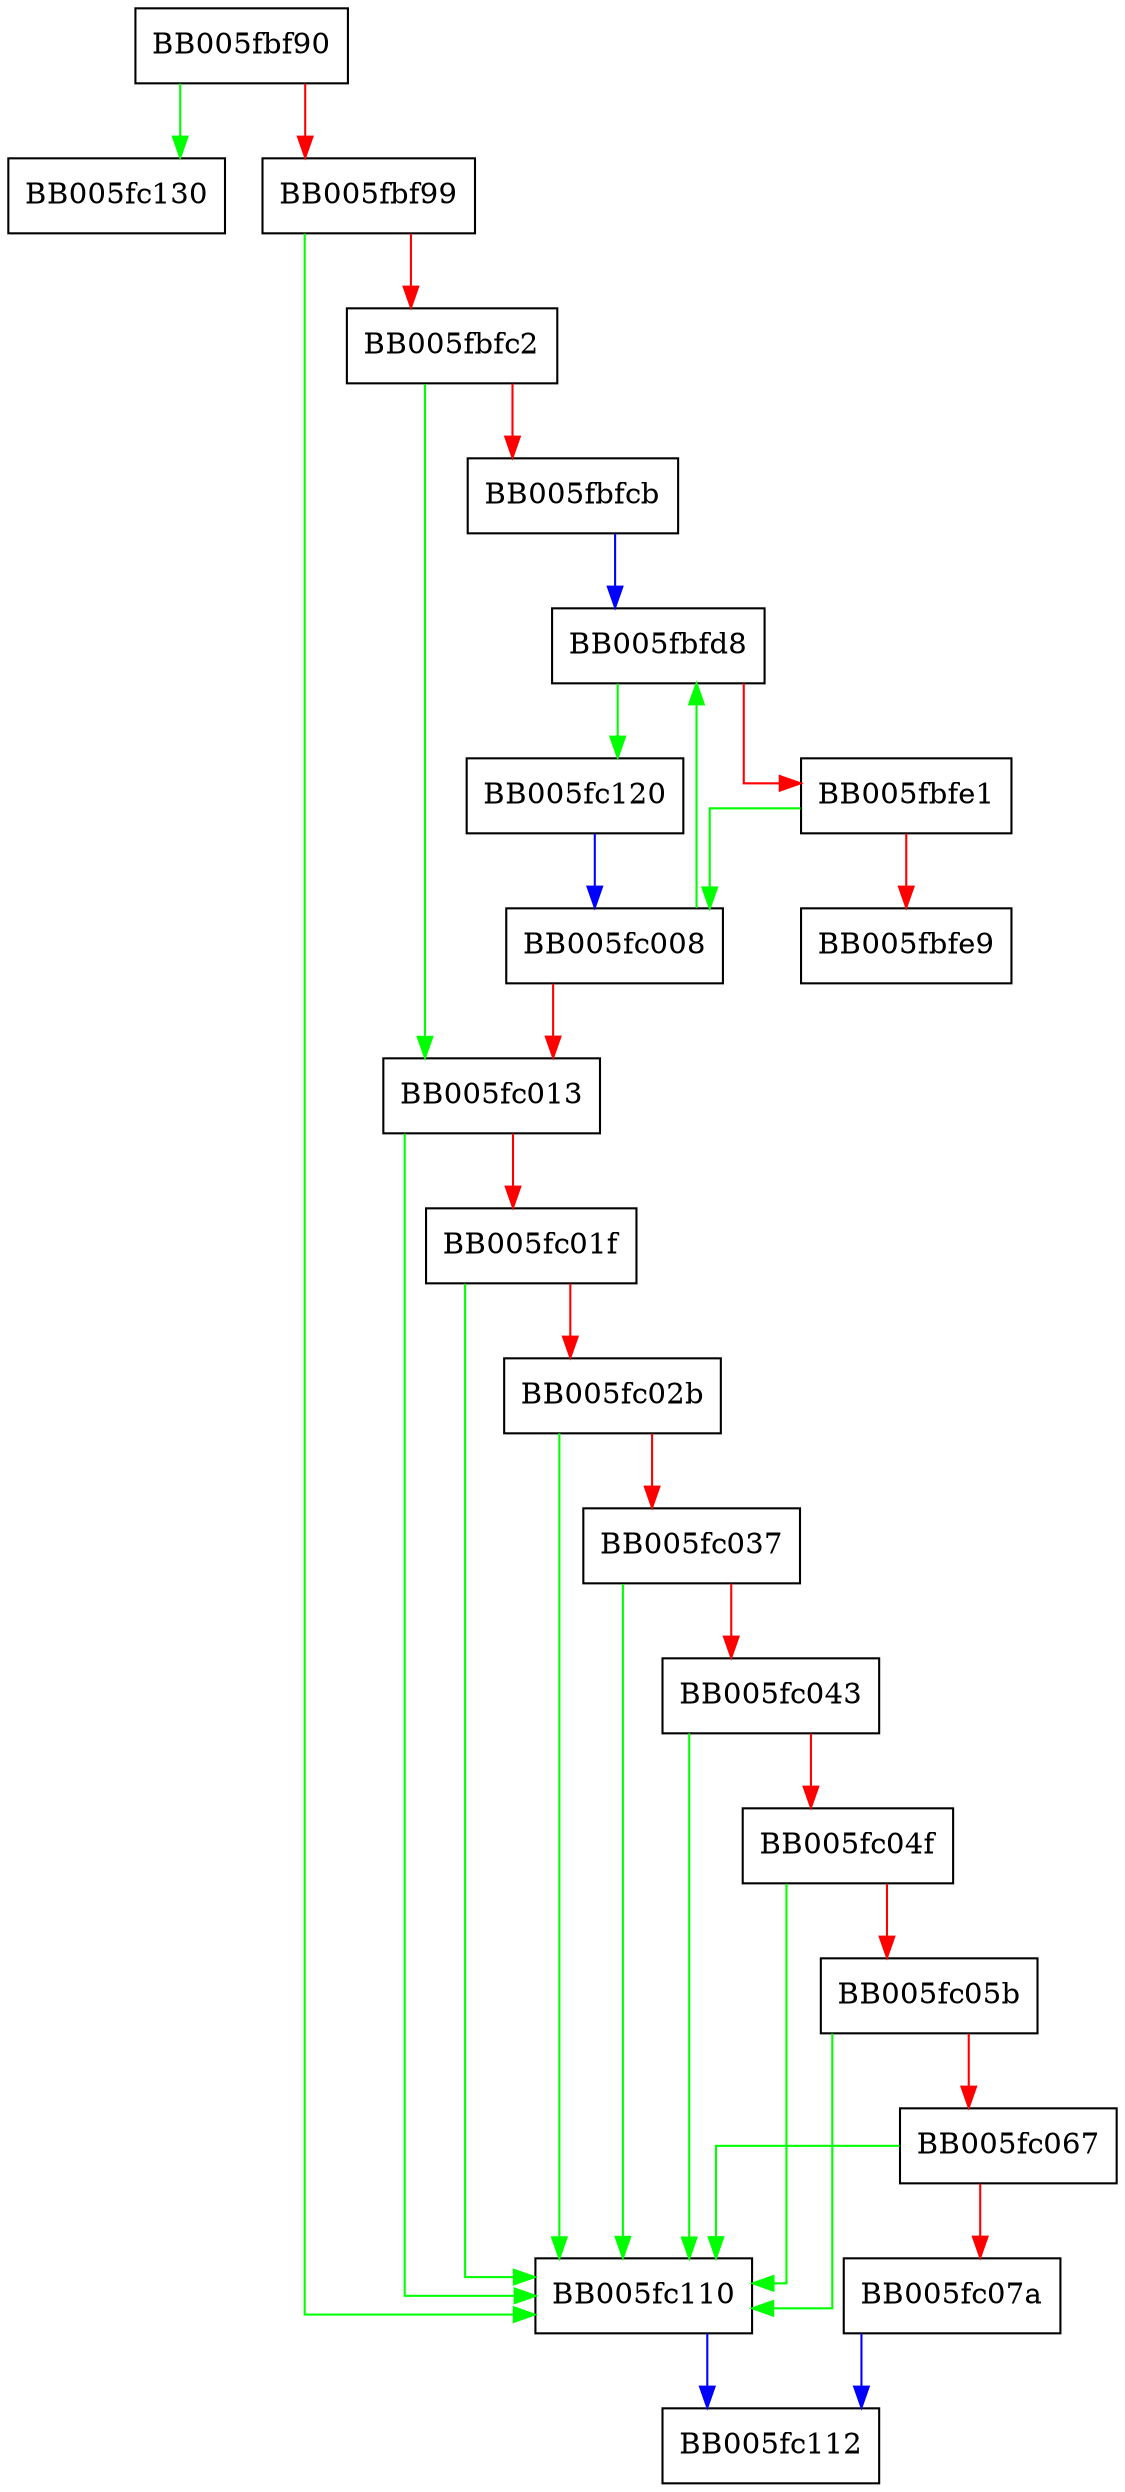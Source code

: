 digraph ossl_provider_init_as_child {
  node [shape="box"];
  graph [splines=ortho];
  BB005fbf90 -> BB005fc130 [color="green"];
  BB005fbf90 -> BB005fbf99 [color="red"];
  BB005fbf99 -> BB005fc110 [color="green"];
  BB005fbf99 -> BB005fbfc2 [color="red"];
  BB005fbfc2 -> BB005fc013 [color="green"];
  BB005fbfc2 -> BB005fbfcb [color="red"];
  BB005fbfcb -> BB005fbfd8 [color="blue"];
  BB005fbfd8 -> BB005fc120 [color="green"];
  BB005fbfd8 -> BB005fbfe1 [color="red"];
  BB005fbfe1 -> BB005fc008 [color="green"];
  BB005fbfe1 -> BB005fbfe9 [color="red"];
  BB005fc008 -> BB005fbfd8 [color="green"];
  BB005fc008 -> BB005fc013 [color="red"];
  BB005fc013 -> BB005fc110 [color="green"];
  BB005fc013 -> BB005fc01f [color="red"];
  BB005fc01f -> BB005fc110 [color="green"];
  BB005fc01f -> BB005fc02b [color="red"];
  BB005fc02b -> BB005fc110 [color="green"];
  BB005fc02b -> BB005fc037 [color="red"];
  BB005fc037 -> BB005fc110 [color="green"];
  BB005fc037 -> BB005fc043 [color="red"];
  BB005fc043 -> BB005fc110 [color="green"];
  BB005fc043 -> BB005fc04f [color="red"];
  BB005fc04f -> BB005fc110 [color="green"];
  BB005fc04f -> BB005fc05b [color="red"];
  BB005fc05b -> BB005fc110 [color="green"];
  BB005fc05b -> BB005fc067 [color="red"];
  BB005fc067 -> BB005fc110 [color="green"];
  BB005fc067 -> BB005fc07a [color="red"];
  BB005fc07a -> BB005fc112 [color="blue"];
  BB005fc110 -> BB005fc112 [color="blue"];
  BB005fc120 -> BB005fc008 [color="blue"];
}